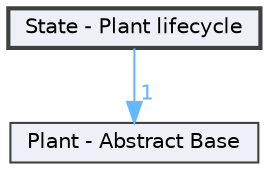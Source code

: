 digraph "State - Plant lifecycle"
{
 // INTERACTIVE_SVG=YES
 // LATEX_PDF_SIZE
  bgcolor="transparent";
  edge [fontname=Helvetica,fontsize=10,labelfontname=Helvetica,labelfontsize=10];
  node [fontname=Helvetica,fontsize=10,shape=box,height=0.2,width=0.4];
  compound=true
  dir_69f343826063b5721fad5b7253b59d1f [label="State - Plant lifecycle", fillcolor="#edf0f7", color="grey25", style="filled,bold", URL="dir_69f343826063b5721fad5b7253b59d1f.html",tooltip=""];
  dir_5ed06eff868f77dc127d4670c5cf96f5 [label="Plant - Abstract Base", fillcolor="#edf0f7", color="grey25", style="filled", URL="dir_5ed06eff868f77dc127d4670c5cf96f5.html",tooltip=""];
  dir_69f343826063b5721fad5b7253b59d1f->dir_5ed06eff868f77dc127d4670c5cf96f5 [headlabel="1", labeldistance=1.5 headhref="dir_000009_000007.html" href="dir_000009_000007.html" color="steelblue1" fontcolor="steelblue1"];
}

